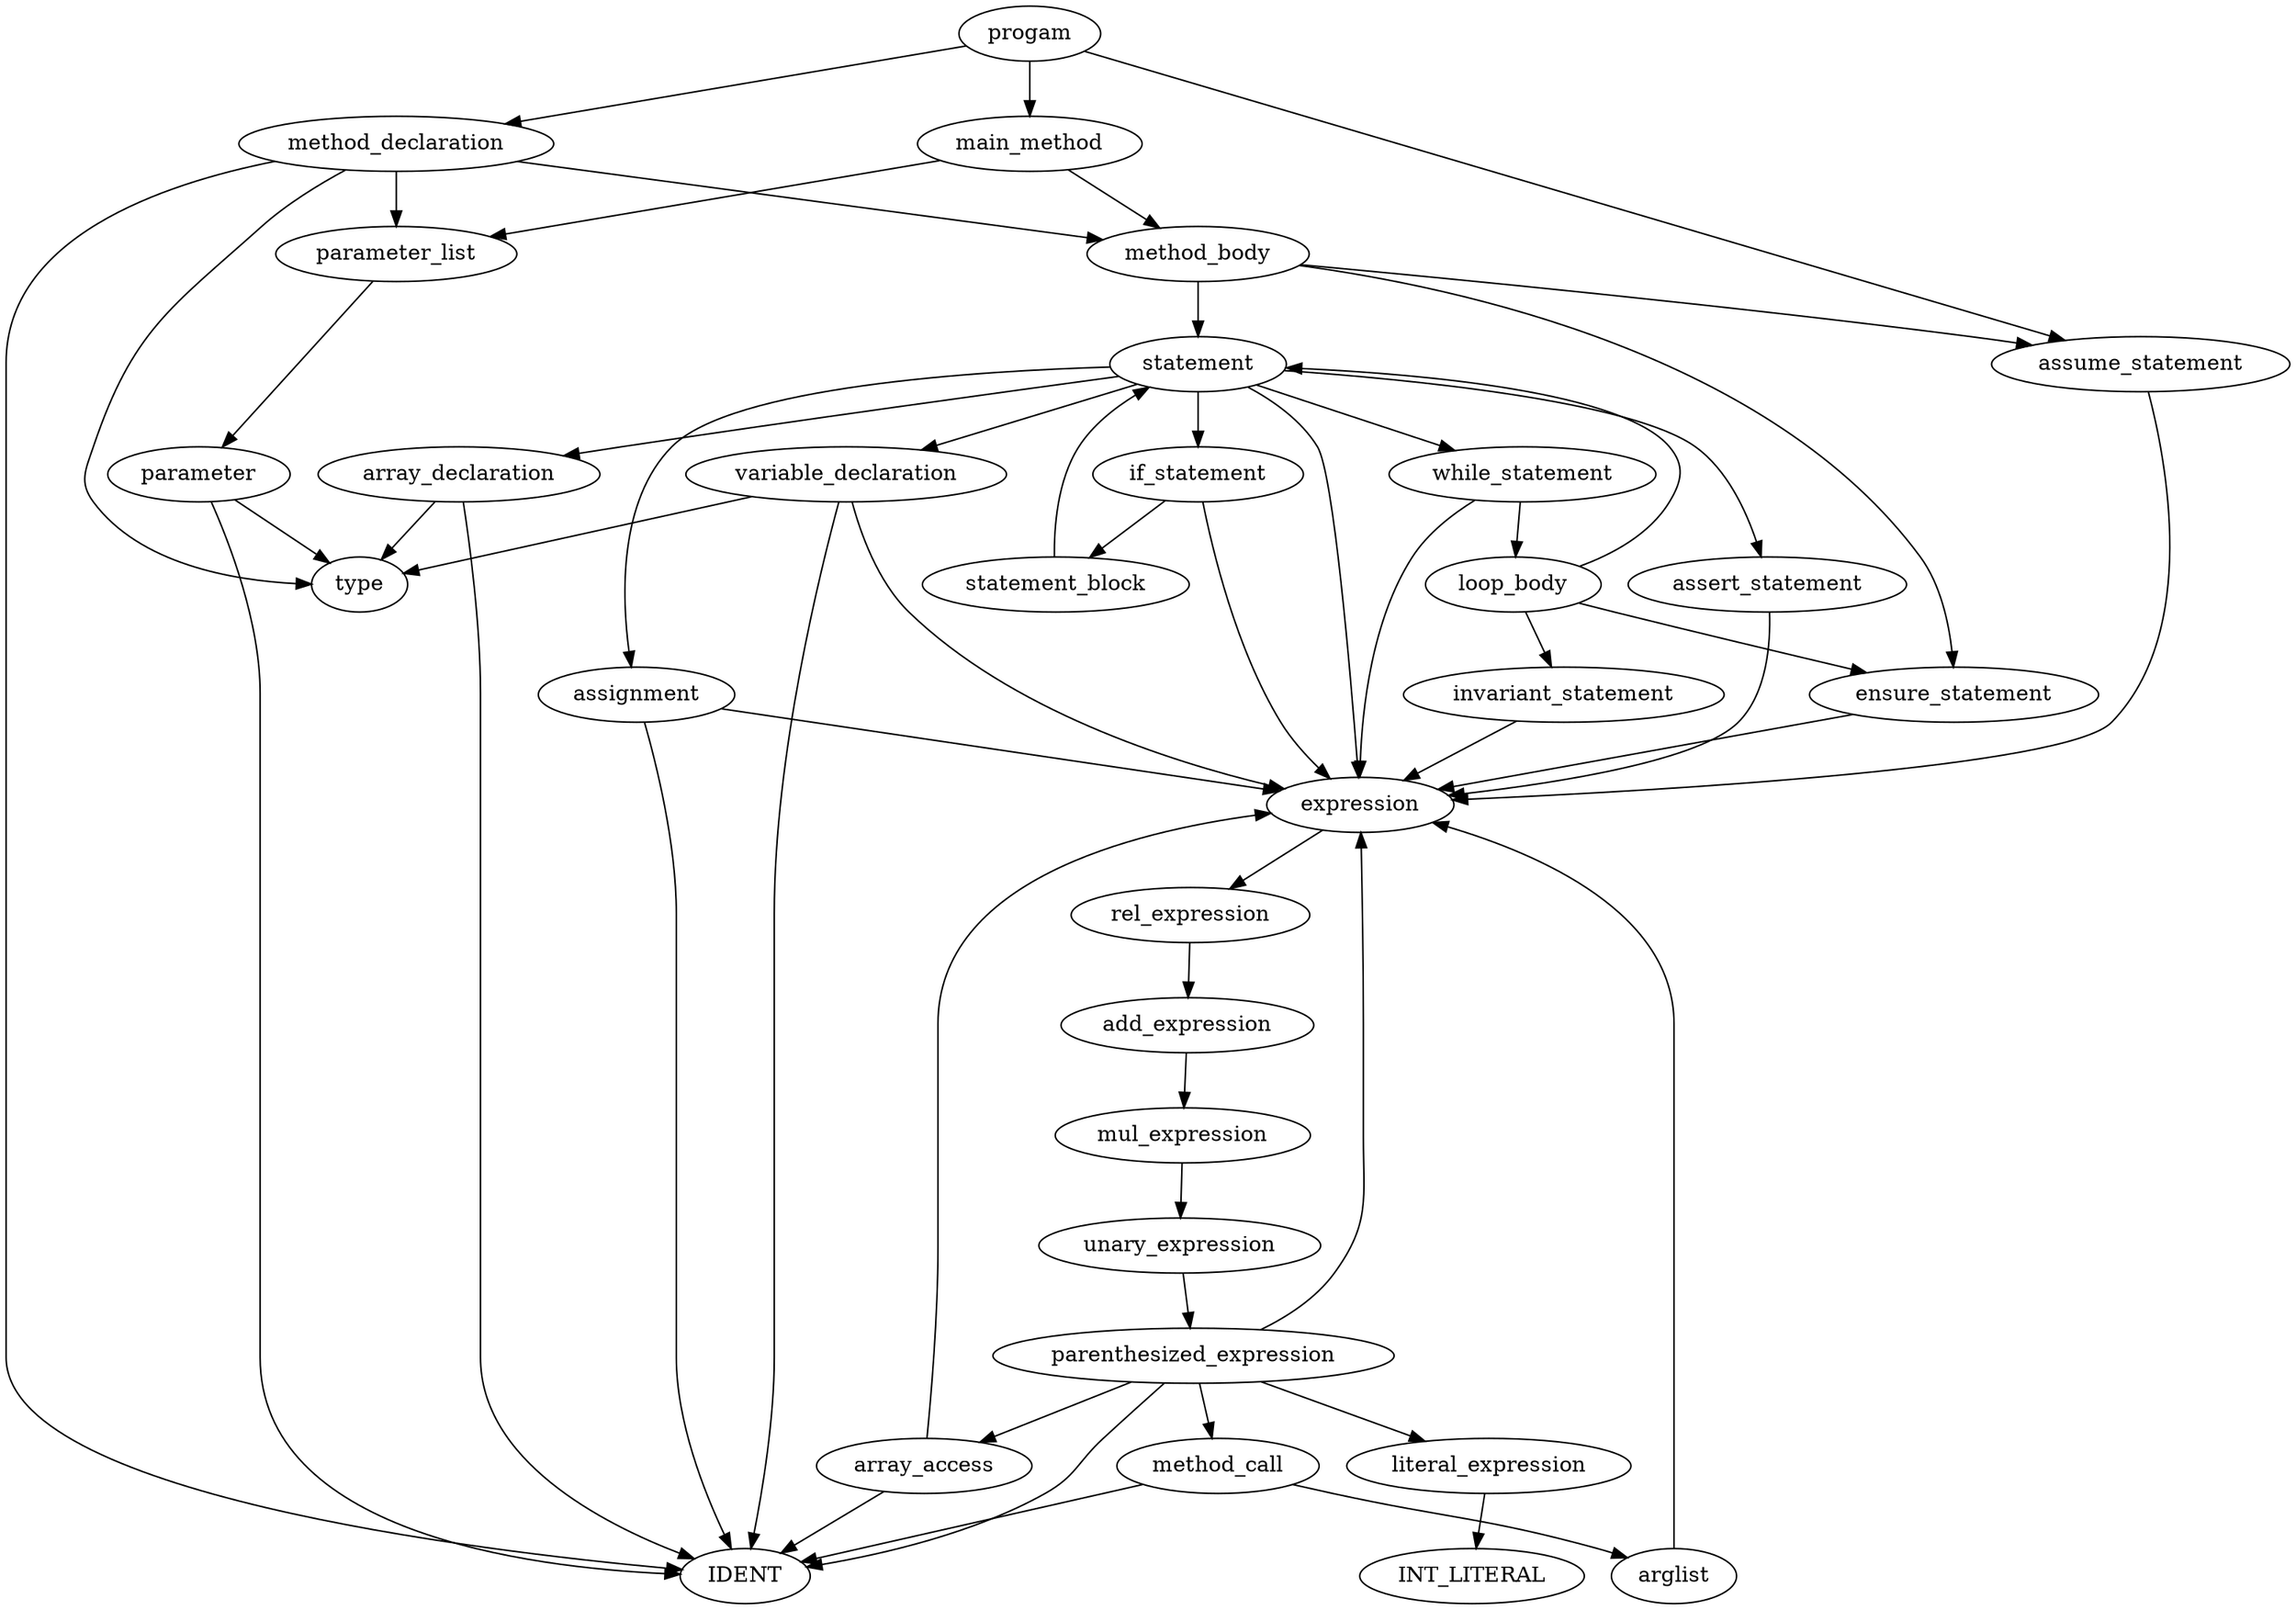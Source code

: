 digraph {
progam -> assume_statement;
assume_statement -> expression;
expression -> rel_expression;
rel_expression -> add_expression;
add_expression -> mul_expression;
mul_expression -> unary_expression;
unary_expression -> parenthesized_expression;
parenthesized_expression -> expression;
parenthesized_expression -> method_call;
method_call -> IDENT;
method_call -> arglist;
arglist -> expression;
parenthesized_expression -> array_access;
array_access -> IDENT;
array_access -> expression;
parenthesized_expression -> IDENT;
parenthesized_expression -> literal_expression;
literal_expression -> INT_LITERAL;
progam -> method_declaration;
method_declaration -> type;
method_declaration -> IDENT;
method_declaration -> parameter_list;
parameter_list -> parameter;
parameter -> type;
parameter -> IDENT;
method_declaration -> method_body;
method_body -> assume_statement;
method_body -> statement;
statement -> assert_statement;
assert_statement -> expression;
statement -> variable_declaration;
variable_declaration -> type;
variable_declaration -> IDENT;
variable_declaration -> expression;
statement -> array_declaration;
array_declaration -> type;
array_declaration -> IDENT;
statement -> assignment;
assignment -> IDENT;
assignment -> expression;
statement -> if_statement;
if_statement -> expression;
if_statement -> statement_block;
statement_block -> statement;
statement -> while_statement;
while_statement -> expression;
while_statement -> loop_body;
loop_body -> invariant_statement;
invariant_statement -> expression;
loop_body -> statement;
loop_body -> ensure_statement;
ensure_statement -> expression;
statement -> expression;
method_body -> ensure_statement;
progam -> main_method;
main_method -> parameter_list;
main_method -> method_body;
}
